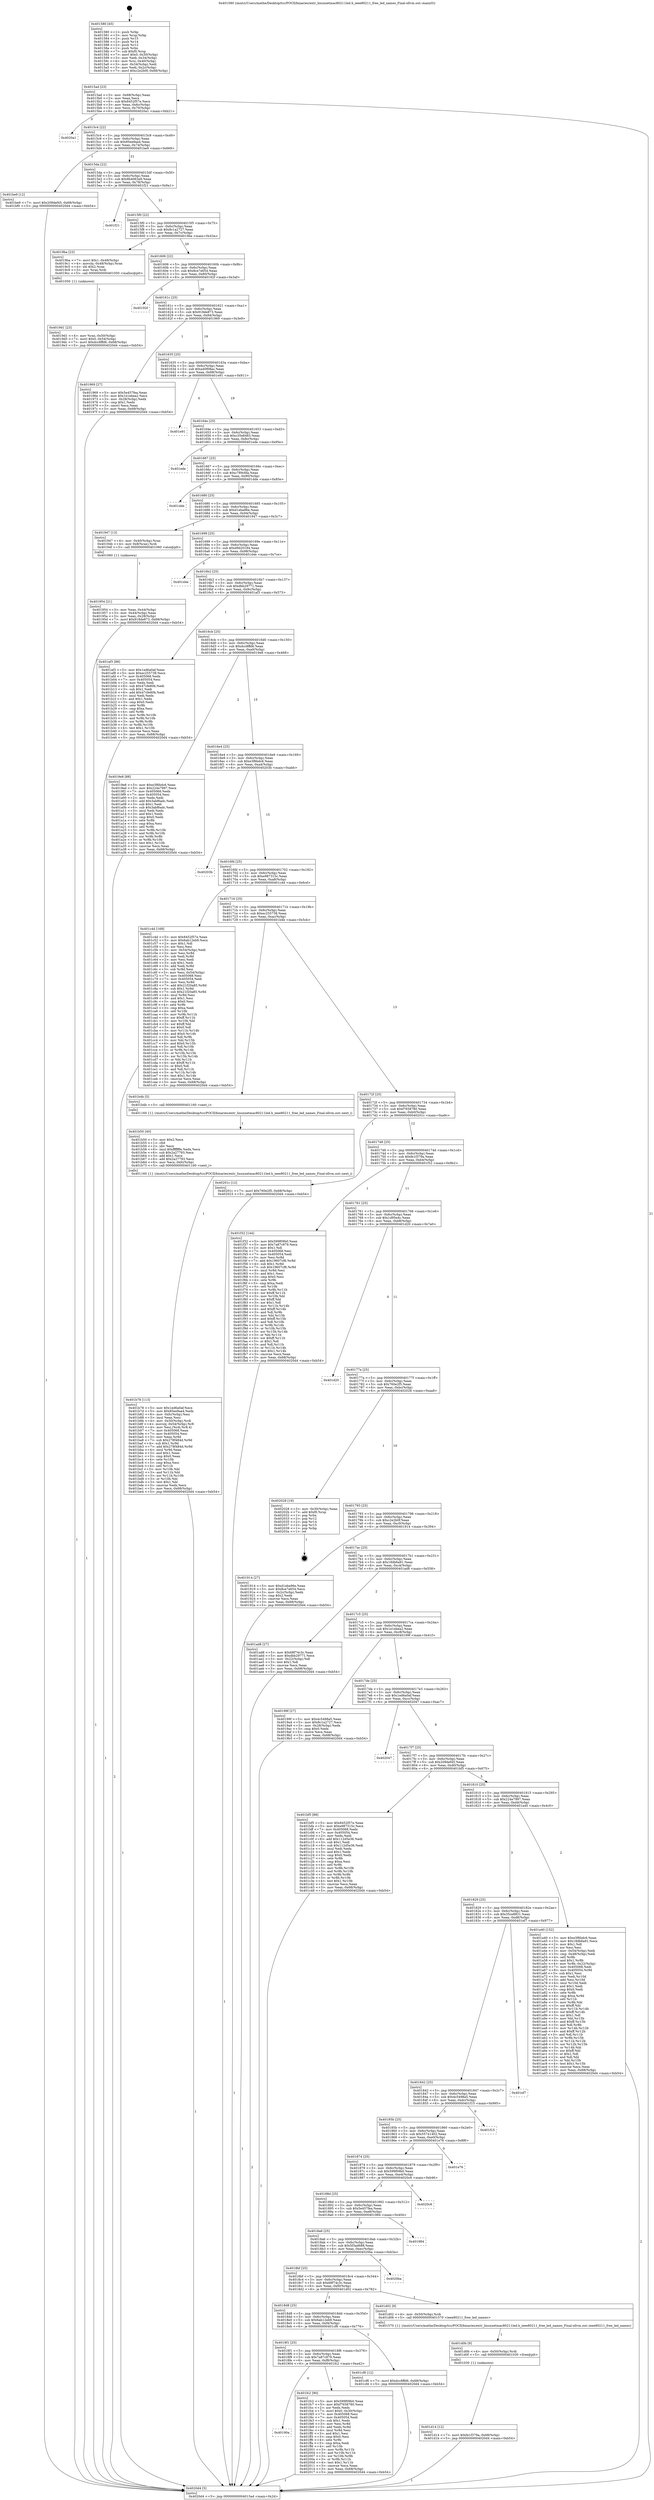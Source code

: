 digraph "0x401580" {
  label = "0x401580 (/mnt/c/Users/mathe/Desktop/tcc/POCII/binaries/extr_linuxnetmac80211led.h_ieee80211_free_led_names_Final-ollvm.out::main(0))"
  labelloc = "t"
  node[shape=record]

  Entry [label="",width=0.3,height=0.3,shape=circle,fillcolor=black,style=filled]
  "0x4015ad" [label="{
     0x4015ad [23]\l
     | [instrs]\l
     &nbsp;&nbsp;0x4015ad \<+3\>: mov -0x68(%rbp),%eax\l
     &nbsp;&nbsp;0x4015b0 \<+2\>: mov %eax,%ecx\l
     &nbsp;&nbsp;0x4015b2 \<+6\>: sub $0x8452f57e,%ecx\l
     &nbsp;&nbsp;0x4015b8 \<+3\>: mov %eax,-0x6c(%rbp)\l
     &nbsp;&nbsp;0x4015bb \<+3\>: mov %ecx,-0x70(%rbp)\l
     &nbsp;&nbsp;0x4015be \<+6\>: je 00000000004020a1 \<main+0xb21\>\l
  }"]
  "0x4020a1" [label="{
     0x4020a1\l
  }", style=dashed]
  "0x4015c4" [label="{
     0x4015c4 [22]\l
     | [instrs]\l
     &nbsp;&nbsp;0x4015c4 \<+5\>: jmp 00000000004015c9 \<main+0x49\>\l
     &nbsp;&nbsp;0x4015c9 \<+3\>: mov -0x6c(%rbp),%eax\l
     &nbsp;&nbsp;0x4015cc \<+5\>: sub $0x85ee9aa4,%eax\l
     &nbsp;&nbsp;0x4015d1 \<+3\>: mov %eax,-0x74(%rbp)\l
     &nbsp;&nbsp;0x4015d4 \<+6\>: je 0000000000401be9 \<main+0x669\>\l
  }"]
  Exit [label="",width=0.3,height=0.3,shape=circle,fillcolor=black,style=filled,peripheries=2]
  "0x401be9" [label="{
     0x401be9 [12]\l
     | [instrs]\l
     &nbsp;&nbsp;0x401be9 \<+7\>: movl $0x209def45,-0x68(%rbp)\l
     &nbsp;&nbsp;0x401bf0 \<+5\>: jmp 00000000004020d4 \<main+0xb54\>\l
  }"]
  "0x4015da" [label="{
     0x4015da [22]\l
     | [instrs]\l
     &nbsp;&nbsp;0x4015da \<+5\>: jmp 00000000004015df \<main+0x5f\>\l
     &nbsp;&nbsp;0x4015df \<+3\>: mov -0x6c(%rbp),%eax\l
     &nbsp;&nbsp;0x4015e2 \<+5\>: sub $0x8b4063a9,%eax\l
     &nbsp;&nbsp;0x4015e7 \<+3\>: mov %eax,-0x78(%rbp)\l
     &nbsp;&nbsp;0x4015ea \<+6\>: je 0000000000401f21 \<main+0x9a1\>\l
  }"]
  "0x40190a" [label="{
     0x40190a\l
  }", style=dashed]
  "0x401f21" [label="{
     0x401f21\l
  }", style=dashed]
  "0x4015f0" [label="{
     0x4015f0 [22]\l
     | [instrs]\l
     &nbsp;&nbsp;0x4015f0 \<+5\>: jmp 00000000004015f5 \<main+0x75\>\l
     &nbsp;&nbsp;0x4015f5 \<+3\>: mov -0x6c(%rbp),%eax\l
     &nbsp;&nbsp;0x4015f8 \<+5\>: sub $0x8c1a2727,%eax\l
     &nbsp;&nbsp;0x4015fd \<+3\>: mov %eax,-0x7c(%rbp)\l
     &nbsp;&nbsp;0x401600 \<+6\>: je 00000000004019ba \<main+0x43a\>\l
  }"]
  "0x401fc2" [label="{
     0x401fc2 [90]\l
     | [instrs]\l
     &nbsp;&nbsp;0x401fc2 \<+5\>: mov $0x599f09b0,%eax\l
     &nbsp;&nbsp;0x401fc7 \<+5\>: mov $0xf7658780,%ecx\l
     &nbsp;&nbsp;0x401fcc \<+2\>: xor %edx,%edx\l
     &nbsp;&nbsp;0x401fce \<+7\>: movl $0x0,-0x30(%rbp)\l
     &nbsp;&nbsp;0x401fd5 \<+7\>: mov 0x405068,%esi\l
     &nbsp;&nbsp;0x401fdc \<+7\>: mov 0x405054,%edi\l
     &nbsp;&nbsp;0x401fe3 \<+3\>: sub $0x1,%edx\l
     &nbsp;&nbsp;0x401fe6 \<+3\>: mov %esi,%r8d\l
     &nbsp;&nbsp;0x401fe9 \<+3\>: add %edx,%r8d\l
     &nbsp;&nbsp;0x401fec \<+4\>: imul %r8d,%esi\l
     &nbsp;&nbsp;0x401ff0 \<+3\>: and $0x1,%esi\l
     &nbsp;&nbsp;0x401ff3 \<+3\>: cmp $0x0,%esi\l
     &nbsp;&nbsp;0x401ff6 \<+4\>: sete %r9b\l
     &nbsp;&nbsp;0x401ffa \<+3\>: cmp $0xa,%edi\l
     &nbsp;&nbsp;0x401ffd \<+4\>: setl %r10b\l
     &nbsp;&nbsp;0x402001 \<+3\>: mov %r9b,%r11b\l
     &nbsp;&nbsp;0x402004 \<+3\>: and %r10b,%r11b\l
     &nbsp;&nbsp;0x402007 \<+3\>: xor %r10b,%r9b\l
     &nbsp;&nbsp;0x40200a \<+3\>: or %r9b,%r11b\l
     &nbsp;&nbsp;0x40200d \<+4\>: test $0x1,%r11b\l
     &nbsp;&nbsp;0x402011 \<+3\>: cmovne %ecx,%eax\l
     &nbsp;&nbsp;0x402014 \<+3\>: mov %eax,-0x68(%rbp)\l
     &nbsp;&nbsp;0x402017 \<+5\>: jmp 00000000004020d4 \<main+0xb54\>\l
  }"]
  "0x4019ba" [label="{
     0x4019ba [23]\l
     | [instrs]\l
     &nbsp;&nbsp;0x4019ba \<+7\>: movl $0x1,-0x48(%rbp)\l
     &nbsp;&nbsp;0x4019c1 \<+4\>: movslq -0x48(%rbp),%rax\l
     &nbsp;&nbsp;0x4019c5 \<+4\>: shl $0x2,%rax\l
     &nbsp;&nbsp;0x4019c9 \<+3\>: mov %rax,%rdi\l
     &nbsp;&nbsp;0x4019cc \<+5\>: call 0000000000401050 \<malloc@plt\>\l
     | [calls]\l
     &nbsp;&nbsp;0x401050 \{1\} (unknown)\l
  }"]
  "0x401606" [label="{
     0x401606 [22]\l
     | [instrs]\l
     &nbsp;&nbsp;0x401606 \<+5\>: jmp 000000000040160b \<main+0x8b\>\l
     &nbsp;&nbsp;0x40160b \<+3\>: mov -0x6c(%rbp),%eax\l
     &nbsp;&nbsp;0x40160e \<+5\>: sub $0x8ce7e654,%eax\l
     &nbsp;&nbsp;0x401613 \<+3\>: mov %eax,-0x80(%rbp)\l
     &nbsp;&nbsp;0x401616 \<+6\>: je 000000000040192f \<main+0x3af\>\l
  }"]
  "0x401d14" [label="{
     0x401d14 [12]\l
     | [instrs]\l
     &nbsp;&nbsp;0x401d14 \<+7\>: movl $0xfe1f379a,-0x68(%rbp)\l
     &nbsp;&nbsp;0x401d1b \<+5\>: jmp 00000000004020d4 \<main+0xb54\>\l
  }"]
  "0x40192f" [label="{
     0x40192f\l
  }", style=dashed]
  "0x40161c" [label="{
     0x40161c [25]\l
     | [instrs]\l
     &nbsp;&nbsp;0x40161c \<+5\>: jmp 0000000000401621 \<main+0xa1\>\l
     &nbsp;&nbsp;0x401621 \<+3\>: mov -0x6c(%rbp),%eax\l
     &nbsp;&nbsp;0x401624 \<+5\>: sub $0x918de873,%eax\l
     &nbsp;&nbsp;0x401629 \<+6\>: mov %eax,-0x84(%rbp)\l
     &nbsp;&nbsp;0x40162f \<+6\>: je 0000000000401969 \<main+0x3e9\>\l
  }"]
  "0x401d0b" [label="{
     0x401d0b [9]\l
     | [instrs]\l
     &nbsp;&nbsp;0x401d0b \<+4\>: mov -0x50(%rbp),%rdi\l
     &nbsp;&nbsp;0x401d0f \<+5\>: call 0000000000401030 \<free@plt\>\l
     | [calls]\l
     &nbsp;&nbsp;0x401030 \{1\} (unknown)\l
  }"]
  "0x401969" [label="{
     0x401969 [27]\l
     | [instrs]\l
     &nbsp;&nbsp;0x401969 \<+5\>: mov $0x5e457fea,%eax\l
     &nbsp;&nbsp;0x40196e \<+5\>: mov $0x1e1ebea2,%ecx\l
     &nbsp;&nbsp;0x401973 \<+3\>: mov -0x28(%rbp),%edx\l
     &nbsp;&nbsp;0x401976 \<+3\>: cmp $0x1,%edx\l
     &nbsp;&nbsp;0x401979 \<+3\>: cmovl %ecx,%eax\l
     &nbsp;&nbsp;0x40197c \<+3\>: mov %eax,-0x68(%rbp)\l
     &nbsp;&nbsp;0x40197f \<+5\>: jmp 00000000004020d4 \<main+0xb54\>\l
  }"]
  "0x401635" [label="{
     0x401635 [25]\l
     | [instrs]\l
     &nbsp;&nbsp;0x401635 \<+5\>: jmp 000000000040163a \<main+0xba\>\l
     &nbsp;&nbsp;0x40163a \<+3\>: mov -0x6c(%rbp),%eax\l
     &nbsp;&nbsp;0x40163d \<+5\>: sub $0xa40f08ac,%eax\l
     &nbsp;&nbsp;0x401642 \<+6\>: mov %eax,-0x88(%rbp)\l
     &nbsp;&nbsp;0x401648 \<+6\>: je 0000000000401e91 \<main+0x911\>\l
  }"]
  "0x4018f1" [label="{
     0x4018f1 [25]\l
     | [instrs]\l
     &nbsp;&nbsp;0x4018f1 \<+5\>: jmp 00000000004018f6 \<main+0x376\>\l
     &nbsp;&nbsp;0x4018f6 \<+3\>: mov -0x6c(%rbp),%eax\l
     &nbsp;&nbsp;0x4018f9 \<+5\>: sub $0x7a87c979,%eax\l
     &nbsp;&nbsp;0x4018fe \<+6\>: mov %eax,-0xf8(%rbp)\l
     &nbsp;&nbsp;0x401904 \<+6\>: je 0000000000401fc2 \<main+0xa42\>\l
  }"]
  "0x401e91" [label="{
     0x401e91\l
  }", style=dashed]
  "0x40164e" [label="{
     0x40164e [25]\l
     | [instrs]\l
     &nbsp;&nbsp;0x40164e \<+5\>: jmp 0000000000401653 \<main+0xd3\>\l
     &nbsp;&nbsp;0x401653 \<+3\>: mov -0x6c(%rbp),%eax\l
     &nbsp;&nbsp;0x401656 \<+5\>: sub $0xc35e8483,%eax\l
     &nbsp;&nbsp;0x40165b \<+6\>: mov %eax,-0x8c(%rbp)\l
     &nbsp;&nbsp;0x401661 \<+6\>: je 0000000000401ede \<main+0x95e\>\l
  }"]
  "0x401cf6" [label="{
     0x401cf6 [12]\l
     | [instrs]\l
     &nbsp;&nbsp;0x401cf6 \<+7\>: movl $0xdcc8ffd6,-0x68(%rbp)\l
     &nbsp;&nbsp;0x401cfd \<+5\>: jmp 00000000004020d4 \<main+0xb54\>\l
  }"]
  "0x401ede" [label="{
     0x401ede\l
  }", style=dashed]
  "0x401667" [label="{
     0x401667 [25]\l
     | [instrs]\l
     &nbsp;&nbsp;0x401667 \<+5\>: jmp 000000000040166c \<main+0xec\>\l
     &nbsp;&nbsp;0x40166c \<+3\>: mov -0x6c(%rbp),%eax\l
     &nbsp;&nbsp;0x40166f \<+5\>: sub $0xc789cfda,%eax\l
     &nbsp;&nbsp;0x401674 \<+6\>: mov %eax,-0x90(%rbp)\l
     &nbsp;&nbsp;0x40167a \<+6\>: je 0000000000401dde \<main+0x85e\>\l
  }"]
  "0x4018d8" [label="{
     0x4018d8 [25]\l
     | [instrs]\l
     &nbsp;&nbsp;0x4018d8 \<+5\>: jmp 00000000004018dd \<main+0x35d\>\l
     &nbsp;&nbsp;0x4018dd \<+3\>: mov -0x6c(%rbp),%eax\l
     &nbsp;&nbsp;0x4018e0 \<+5\>: sub $0x6ab12eb9,%eax\l
     &nbsp;&nbsp;0x4018e5 \<+6\>: mov %eax,-0xf4(%rbp)\l
     &nbsp;&nbsp;0x4018eb \<+6\>: je 0000000000401cf6 \<main+0x776\>\l
  }"]
  "0x401dde" [label="{
     0x401dde\l
  }", style=dashed]
  "0x401680" [label="{
     0x401680 [25]\l
     | [instrs]\l
     &nbsp;&nbsp;0x401680 \<+5\>: jmp 0000000000401685 \<main+0x105\>\l
     &nbsp;&nbsp;0x401685 \<+3\>: mov -0x6c(%rbp),%eax\l
     &nbsp;&nbsp;0x401688 \<+5\>: sub $0xd1eba96e,%eax\l
     &nbsp;&nbsp;0x40168d \<+6\>: mov %eax,-0x94(%rbp)\l
     &nbsp;&nbsp;0x401693 \<+6\>: je 0000000000401947 \<main+0x3c7\>\l
  }"]
  "0x401d02" [label="{
     0x401d02 [9]\l
     | [instrs]\l
     &nbsp;&nbsp;0x401d02 \<+4\>: mov -0x50(%rbp),%rdi\l
     &nbsp;&nbsp;0x401d06 \<+5\>: call 0000000000401570 \<ieee80211_free_led_names\>\l
     | [calls]\l
     &nbsp;&nbsp;0x401570 \{1\} (/mnt/c/Users/mathe/Desktop/tcc/POCII/binaries/extr_linuxnetmac80211led.h_ieee80211_free_led_names_Final-ollvm.out::ieee80211_free_led_names)\l
  }"]
  "0x401947" [label="{
     0x401947 [13]\l
     | [instrs]\l
     &nbsp;&nbsp;0x401947 \<+4\>: mov -0x40(%rbp),%rax\l
     &nbsp;&nbsp;0x40194b \<+4\>: mov 0x8(%rax),%rdi\l
     &nbsp;&nbsp;0x40194f \<+5\>: call 0000000000401060 \<atoi@plt\>\l
     | [calls]\l
     &nbsp;&nbsp;0x401060 \{1\} (unknown)\l
  }"]
  "0x401699" [label="{
     0x401699 [25]\l
     | [instrs]\l
     &nbsp;&nbsp;0x401699 \<+5\>: jmp 000000000040169e \<main+0x11e\>\l
     &nbsp;&nbsp;0x40169e \<+3\>: mov -0x6c(%rbp),%eax\l
     &nbsp;&nbsp;0x4016a1 \<+5\>: sub $0xd9d20184,%eax\l
     &nbsp;&nbsp;0x4016a6 \<+6\>: mov %eax,-0x98(%rbp)\l
     &nbsp;&nbsp;0x4016ac \<+6\>: je 0000000000401d4e \<main+0x7ce\>\l
  }"]
  "0x4018bf" [label="{
     0x4018bf [25]\l
     | [instrs]\l
     &nbsp;&nbsp;0x4018bf \<+5\>: jmp 00000000004018c4 \<main+0x344\>\l
     &nbsp;&nbsp;0x4018c4 \<+3\>: mov -0x6c(%rbp),%eax\l
     &nbsp;&nbsp;0x4018c7 \<+5\>: sub $0x68f74c3c,%eax\l
     &nbsp;&nbsp;0x4018cc \<+6\>: mov %eax,-0xf0(%rbp)\l
     &nbsp;&nbsp;0x4018d2 \<+6\>: je 0000000000401d02 \<main+0x782\>\l
  }"]
  "0x401d4e" [label="{
     0x401d4e\l
  }", style=dashed]
  "0x4016b2" [label="{
     0x4016b2 [25]\l
     | [instrs]\l
     &nbsp;&nbsp;0x4016b2 \<+5\>: jmp 00000000004016b7 \<main+0x137\>\l
     &nbsp;&nbsp;0x4016b7 \<+3\>: mov -0x6c(%rbp),%eax\l
     &nbsp;&nbsp;0x4016ba \<+5\>: sub $0xdbb29771,%eax\l
     &nbsp;&nbsp;0x4016bf \<+6\>: mov %eax,-0x9c(%rbp)\l
     &nbsp;&nbsp;0x4016c5 \<+6\>: je 0000000000401af3 \<main+0x573\>\l
  }"]
  "0x4020ba" [label="{
     0x4020ba\l
  }", style=dashed]
  "0x401af3" [label="{
     0x401af3 [88]\l
     | [instrs]\l
     &nbsp;&nbsp;0x401af3 \<+5\>: mov $0x1ed6a0af,%eax\l
     &nbsp;&nbsp;0x401af8 \<+5\>: mov $0xec255738,%ecx\l
     &nbsp;&nbsp;0x401afd \<+7\>: mov 0x405068,%edx\l
     &nbsp;&nbsp;0x401b04 \<+7\>: mov 0x405054,%esi\l
     &nbsp;&nbsp;0x401b0b \<+2\>: mov %edx,%edi\l
     &nbsp;&nbsp;0x401b0d \<+6\>: sub $0x47cfe80b,%edi\l
     &nbsp;&nbsp;0x401b13 \<+3\>: sub $0x1,%edi\l
     &nbsp;&nbsp;0x401b16 \<+6\>: add $0x47cfe80b,%edi\l
     &nbsp;&nbsp;0x401b1c \<+3\>: imul %edi,%edx\l
     &nbsp;&nbsp;0x401b1f \<+3\>: and $0x1,%edx\l
     &nbsp;&nbsp;0x401b22 \<+3\>: cmp $0x0,%edx\l
     &nbsp;&nbsp;0x401b25 \<+4\>: sete %r8b\l
     &nbsp;&nbsp;0x401b29 \<+3\>: cmp $0xa,%esi\l
     &nbsp;&nbsp;0x401b2c \<+4\>: setl %r9b\l
     &nbsp;&nbsp;0x401b30 \<+3\>: mov %r8b,%r10b\l
     &nbsp;&nbsp;0x401b33 \<+3\>: and %r9b,%r10b\l
     &nbsp;&nbsp;0x401b36 \<+3\>: xor %r9b,%r8b\l
     &nbsp;&nbsp;0x401b39 \<+3\>: or %r8b,%r10b\l
     &nbsp;&nbsp;0x401b3c \<+4\>: test $0x1,%r10b\l
     &nbsp;&nbsp;0x401b40 \<+3\>: cmovne %ecx,%eax\l
     &nbsp;&nbsp;0x401b43 \<+3\>: mov %eax,-0x68(%rbp)\l
     &nbsp;&nbsp;0x401b46 \<+5\>: jmp 00000000004020d4 \<main+0xb54\>\l
  }"]
  "0x4016cb" [label="{
     0x4016cb [25]\l
     | [instrs]\l
     &nbsp;&nbsp;0x4016cb \<+5\>: jmp 00000000004016d0 \<main+0x150\>\l
     &nbsp;&nbsp;0x4016d0 \<+3\>: mov -0x6c(%rbp),%eax\l
     &nbsp;&nbsp;0x4016d3 \<+5\>: sub $0xdcc8ffd6,%eax\l
     &nbsp;&nbsp;0x4016d8 \<+6\>: mov %eax,-0xa0(%rbp)\l
     &nbsp;&nbsp;0x4016de \<+6\>: je 00000000004019e8 \<main+0x468\>\l
  }"]
  "0x4018a6" [label="{
     0x4018a6 [25]\l
     | [instrs]\l
     &nbsp;&nbsp;0x4018a6 \<+5\>: jmp 00000000004018ab \<main+0x32b\>\l
     &nbsp;&nbsp;0x4018ab \<+3\>: mov -0x6c(%rbp),%eax\l
     &nbsp;&nbsp;0x4018ae \<+5\>: sub $0x5f3ad688,%eax\l
     &nbsp;&nbsp;0x4018b3 \<+6\>: mov %eax,-0xec(%rbp)\l
     &nbsp;&nbsp;0x4018b9 \<+6\>: je 00000000004020ba \<main+0xb3a\>\l
  }"]
  "0x4019e8" [label="{
     0x4019e8 [88]\l
     | [instrs]\l
     &nbsp;&nbsp;0x4019e8 \<+5\>: mov $0xe3f6bdc6,%eax\l
     &nbsp;&nbsp;0x4019ed \<+5\>: mov $0x224e7997,%ecx\l
     &nbsp;&nbsp;0x4019f2 \<+7\>: mov 0x405068,%edx\l
     &nbsp;&nbsp;0x4019f9 \<+7\>: mov 0x405054,%esi\l
     &nbsp;&nbsp;0x401a00 \<+2\>: mov %edx,%edi\l
     &nbsp;&nbsp;0x401a02 \<+6\>: add $0x3abf6adc,%edi\l
     &nbsp;&nbsp;0x401a08 \<+3\>: sub $0x1,%edi\l
     &nbsp;&nbsp;0x401a0b \<+6\>: sub $0x3abf6adc,%edi\l
     &nbsp;&nbsp;0x401a11 \<+3\>: imul %edi,%edx\l
     &nbsp;&nbsp;0x401a14 \<+3\>: and $0x1,%edx\l
     &nbsp;&nbsp;0x401a17 \<+3\>: cmp $0x0,%edx\l
     &nbsp;&nbsp;0x401a1a \<+4\>: sete %r8b\l
     &nbsp;&nbsp;0x401a1e \<+3\>: cmp $0xa,%esi\l
     &nbsp;&nbsp;0x401a21 \<+4\>: setl %r9b\l
     &nbsp;&nbsp;0x401a25 \<+3\>: mov %r8b,%r10b\l
     &nbsp;&nbsp;0x401a28 \<+3\>: and %r9b,%r10b\l
     &nbsp;&nbsp;0x401a2b \<+3\>: xor %r9b,%r8b\l
     &nbsp;&nbsp;0x401a2e \<+3\>: or %r8b,%r10b\l
     &nbsp;&nbsp;0x401a31 \<+4\>: test $0x1,%r10b\l
     &nbsp;&nbsp;0x401a35 \<+3\>: cmovne %ecx,%eax\l
     &nbsp;&nbsp;0x401a38 \<+3\>: mov %eax,-0x68(%rbp)\l
     &nbsp;&nbsp;0x401a3b \<+5\>: jmp 00000000004020d4 \<main+0xb54\>\l
  }"]
  "0x4016e4" [label="{
     0x4016e4 [25]\l
     | [instrs]\l
     &nbsp;&nbsp;0x4016e4 \<+5\>: jmp 00000000004016e9 \<main+0x169\>\l
     &nbsp;&nbsp;0x4016e9 \<+3\>: mov -0x6c(%rbp),%eax\l
     &nbsp;&nbsp;0x4016ec \<+5\>: sub $0xe3f6bdc6,%eax\l
     &nbsp;&nbsp;0x4016f1 \<+6\>: mov %eax,-0xa4(%rbp)\l
     &nbsp;&nbsp;0x4016f7 \<+6\>: je 000000000040203b \<main+0xabb\>\l
  }"]
  "0x401984" [label="{
     0x401984\l
  }", style=dashed]
  "0x40203b" [label="{
     0x40203b\l
  }", style=dashed]
  "0x4016fd" [label="{
     0x4016fd [25]\l
     | [instrs]\l
     &nbsp;&nbsp;0x4016fd \<+5\>: jmp 0000000000401702 \<main+0x182\>\l
     &nbsp;&nbsp;0x401702 \<+3\>: mov -0x6c(%rbp),%eax\l
     &nbsp;&nbsp;0x401705 \<+5\>: sub $0xe987315c,%eax\l
     &nbsp;&nbsp;0x40170a \<+6\>: mov %eax,-0xa8(%rbp)\l
     &nbsp;&nbsp;0x401710 \<+6\>: je 0000000000401c4d \<main+0x6cd\>\l
  }"]
  "0x40188d" [label="{
     0x40188d [25]\l
     | [instrs]\l
     &nbsp;&nbsp;0x40188d \<+5\>: jmp 0000000000401892 \<main+0x312\>\l
     &nbsp;&nbsp;0x401892 \<+3\>: mov -0x6c(%rbp),%eax\l
     &nbsp;&nbsp;0x401895 \<+5\>: sub $0x5e457fea,%eax\l
     &nbsp;&nbsp;0x40189a \<+6\>: mov %eax,-0xe8(%rbp)\l
     &nbsp;&nbsp;0x4018a0 \<+6\>: je 0000000000401984 \<main+0x404\>\l
  }"]
  "0x401c4d" [label="{
     0x401c4d [169]\l
     | [instrs]\l
     &nbsp;&nbsp;0x401c4d \<+5\>: mov $0x8452f57e,%eax\l
     &nbsp;&nbsp;0x401c52 \<+5\>: mov $0x6ab12eb9,%ecx\l
     &nbsp;&nbsp;0x401c57 \<+2\>: mov $0x1,%dl\l
     &nbsp;&nbsp;0x401c59 \<+2\>: xor %esi,%esi\l
     &nbsp;&nbsp;0x401c5b \<+3\>: mov -0x54(%rbp),%edi\l
     &nbsp;&nbsp;0x401c5e \<+3\>: mov %esi,%r8d\l
     &nbsp;&nbsp;0x401c61 \<+3\>: sub %edi,%r8d\l
     &nbsp;&nbsp;0x401c64 \<+2\>: mov %esi,%edi\l
     &nbsp;&nbsp;0x401c66 \<+3\>: sub $0x1,%edi\l
     &nbsp;&nbsp;0x401c69 \<+3\>: add %edi,%r8d\l
     &nbsp;&nbsp;0x401c6c \<+3\>: sub %r8d,%esi\l
     &nbsp;&nbsp;0x401c6f \<+3\>: mov %esi,-0x54(%rbp)\l
     &nbsp;&nbsp;0x401c72 \<+7\>: mov 0x405068,%esi\l
     &nbsp;&nbsp;0x401c79 \<+7\>: mov 0x405054,%edi\l
     &nbsp;&nbsp;0x401c80 \<+3\>: mov %esi,%r8d\l
     &nbsp;&nbsp;0x401c83 \<+7\>: add $0x21f20a85,%r8d\l
     &nbsp;&nbsp;0x401c8a \<+4\>: sub $0x1,%r8d\l
     &nbsp;&nbsp;0x401c8e \<+7\>: sub $0x21f20a85,%r8d\l
     &nbsp;&nbsp;0x401c95 \<+4\>: imul %r8d,%esi\l
     &nbsp;&nbsp;0x401c99 \<+3\>: and $0x1,%esi\l
     &nbsp;&nbsp;0x401c9c \<+3\>: cmp $0x0,%esi\l
     &nbsp;&nbsp;0x401c9f \<+4\>: sete %r9b\l
     &nbsp;&nbsp;0x401ca3 \<+3\>: cmp $0xa,%edi\l
     &nbsp;&nbsp;0x401ca6 \<+4\>: setl %r10b\l
     &nbsp;&nbsp;0x401caa \<+3\>: mov %r9b,%r11b\l
     &nbsp;&nbsp;0x401cad \<+4\>: xor $0xff,%r11b\l
     &nbsp;&nbsp;0x401cb1 \<+3\>: mov %r10b,%bl\l
     &nbsp;&nbsp;0x401cb4 \<+3\>: xor $0xff,%bl\l
     &nbsp;&nbsp;0x401cb7 \<+3\>: xor $0x0,%dl\l
     &nbsp;&nbsp;0x401cba \<+3\>: mov %r11b,%r14b\l
     &nbsp;&nbsp;0x401cbd \<+4\>: and $0x0,%r14b\l
     &nbsp;&nbsp;0x401cc1 \<+3\>: and %dl,%r9b\l
     &nbsp;&nbsp;0x401cc4 \<+3\>: mov %bl,%r15b\l
     &nbsp;&nbsp;0x401cc7 \<+4\>: and $0x0,%r15b\l
     &nbsp;&nbsp;0x401ccb \<+3\>: and %dl,%r10b\l
     &nbsp;&nbsp;0x401cce \<+3\>: or %r9b,%r14b\l
     &nbsp;&nbsp;0x401cd1 \<+3\>: or %r10b,%r15b\l
     &nbsp;&nbsp;0x401cd4 \<+3\>: xor %r15b,%r14b\l
     &nbsp;&nbsp;0x401cd7 \<+3\>: or %bl,%r11b\l
     &nbsp;&nbsp;0x401cda \<+4\>: xor $0xff,%r11b\l
     &nbsp;&nbsp;0x401cde \<+3\>: or $0x0,%dl\l
     &nbsp;&nbsp;0x401ce1 \<+3\>: and %dl,%r11b\l
     &nbsp;&nbsp;0x401ce4 \<+3\>: or %r11b,%r14b\l
     &nbsp;&nbsp;0x401ce7 \<+4\>: test $0x1,%r14b\l
     &nbsp;&nbsp;0x401ceb \<+3\>: cmovne %ecx,%eax\l
     &nbsp;&nbsp;0x401cee \<+3\>: mov %eax,-0x68(%rbp)\l
     &nbsp;&nbsp;0x401cf1 \<+5\>: jmp 00000000004020d4 \<main+0xb54\>\l
  }"]
  "0x401716" [label="{
     0x401716 [25]\l
     | [instrs]\l
     &nbsp;&nbsp;0x401716 \<+5\>: jmp 000000000040171b \<main+0x19b\>\l
     &nbsp;&nbsp;0x40171b \<+3\>: mov -0x6c(%rbp),%eax\l
     &nbsp;&nbsp;0x40171e \<+5\>: sub $0xec255738,%eax\l
     &nbsp;&nbsp;0x401723 \<+6\>: mov %eax,-0xac(%rbp)\l
     &nbsp;&nbsp;0x401729 \<+6\>: je 0000000000401b4b \<main+0x5cb\>\l
  }"]
  "0x4020c6" [label="{
     0x4020c6\l
  }", style=dashed]
  "0x401b4b" [label="{
     0x401b4b [5]\l
     | [instrs]\l
     &nbsp;&nbsp;0x401b4b \<+5\>: call 0000000000401160 \<next_i\>\l
     | [calls]\l
     &nbsp;&nbsp;0x401160 \{1\} (/mnt/c/Users/mathe/Desktop/tcc/POCII/binaries/extr_linuxnetmac80211led.h_ieee80211_free_led_names_Final-ollvm.out::next_i)\l
  }"]
  "0x40172f" [label="{
     0x40172f [25]\l
     | [instrs]\l
     &nbsp;&nbsp;0x40172f \<+5\>: jmp 0000000000401734 \<main+0x1b4\>\l
     &nbsp;&nbsp;0x401734 \<+3\>: mov -0x6c(%rbp),%eax\l
     &nbsp;&nbsp;0x401737 \<+5\>: sub $0xf7658780,%eax\l
     &nbsp;&nbsp;0x40173c \<+6\>: mov %eax,-0xb0(%rbp)\l
     &nbsp;&nbsp;0x401742 \<+6\>: je 000000000040201c \<main+0xa9c\>\l
  }"]
  "0x401874" [label="{
     0x401874 [25]\l
     | [instrs]\l
     &nbsp;&nbsp;0x401874 \<+5\>: jmp 0000000000401879 \<main+0x2f9\>\l
     &nbsp;&nbsp;0x401879 \<+3\>: mov -0x6c(%rbp),%eax\l
     &nbsp;&nbsp;0x40187c \<+5\>: sub $0x599f09b0,%eax\l
     &nbsp;&nbsp;0x401881 \<+6\>: mov %eax,-0xe4(%rbp)\l
     &nbsp;&nbsp;0x401887 \<+6\>: je 00000000004020c6 \<main+0xb46\>\l
  }"]
  "0x40201c" [label="{
     0x40201c [12]\l
     | [instrs]\l
     &nbsp;&nbsp;0x40201c \<+7\>: movl $0x760e2f5,-0x68(%rbp)\l
     &nbsp;&nbsp;0x402023 \<+5\>: jmp 00000000004020d4 \<main+0xb54\>\l
  }"]
  "0x401748" [label="{
     0x401748 [25]\l
     | [instrs]\l
     &nbsp;&nbsp;0x401748 \<+5\>: jmp 000000000040174d \<main+0x1cd\>\l
     &nbsp;&nbsp;0x40174d \<+3\>: mov -0x6c(%rbp),%eax\l
     &nbsp;&nbsp;0x401750 \<+5\>: sub $0xfe1f379a,%eax\l
     &nbsp;&nbsp;0x401755 \<+6\>: mov %eax,-0xb4(%rbp)\l
     &nbsp;&nbsp;0x40175b \<+6\>: je 0000000000401f32 \<main+0x9b2\>\l
  }"]
  "0x401e76" [label="{
     0x401e76\l
  }", style=dashed]
  "0x401f32" [label="{
     0x401f32 [144]\l
     | [instrs]\l
     &nbsp;&nbsp;0x401f32 \<+5\>: mov $0x599f09b0,%eax\l
     &nbsp;&nbsp;0x401f37 \<+5\>: mov $0x7a87c979,%ecx\l
     &nbsp;&nbsp;0x401f3c \<+2\>: mov $0x1,%dl\l
     &nbsp;&nbsp;0x401f3e \<+7\>: mov 0x405068,%esi\l
     &nbsp;&nbsp;0x401f45 \<+7\>: mov 0x405054,%edi\l
     &nbsp;&nbsp;0x401f4c \<+3\>: mov %esi,%r8d\l
     &nbsp;&nbsp;0x401f4f \<+7\>: add $0x19607cf6,%r8d\l
     &nbsp;&nbsp;0x401f56 \<+4\>: sub $0x1,%r8d\l
     &nbsp;&nbsp;0x401f5a \<+7\>: sub $0x19607cf6,%r8d\l
     &nbsp;&nbsp;0x401f61 \<+4\>: imul %r8d,%esi\l
     &nbsp;&nbsp;0x401f65 \<+3\>: and $0x1,%esi\l
     &nbsp;&nbsp;0x401f68 \<+3\>: cmp $0x0,%esi\l
     &nbsp;&nbsp;0x401f6b \<+4\>: sete %r9b\l
     &nbsp;&nbsp;0x401f6f \<+3\>: cmp $0xa,%edi\l
     &nbsp;&nbsp;0x401f72 \<+4\>: setl %r10b\l
     &nbsp;&nbsp;0x401f76 \<+3\>: mov %r9b,%r11b\l
     &nbsp;&nbsp;0x401f79 \<+4\>: xor $0xff,%r11b\l
     &nbsp;&nbsp;0x401f7d \<+3\>: mov %r10b,%bl\l
     &nbsp;&nbsp;0x401f80 \<+3\>: xor $0xff,%bl\l
     &nbsp;&nbsp;0x401f83 \<+3\>: xor $0x1,%dl\l
     &nbsp;&nbsp;0x401f86 \<+3\>: mov %r11b,%r14b\l
     &nbsp;&nbsp;0x401f89 \<+4\>: and $0xff,%r14b\l
     &nbsp;&nbsp;0x401f8d \<+3\>: and %dl,%r9b\l
     &nbsp;&nbsp;0x401f90 \<+3\>: mov %bl,%r15b\l
     &nbsp;&nbsp;0x401f93 \<+4\>: and $0xff,%r15b\l
     &nbsp;&nbsp;0x401f97 \<+3\>: and %dl,%r10b\l
     &nbsp;&nbsp;0x401f9a \<+3\>: or %r9b,%r14b\l
     &nbsp;&nbsp;0x401f9d \<+3\>: or %r10b,%r15b\l
     &nbsp;&nbsp;0x401fa0 \<+3\>: xor %r15b,%r14b\l
     &nbsp;&nbsp;0x401fa3 \<+3\>: or %bl,%r11b\l
     &nbsp;&nbsp;0x401fa6 \<+4\>: xor $0xff,%r11b\l
     &nbsp;&nbsp;0x401faa \<+3\>: or $0x1,%dl\l
     &nbsp;&nbsp;0x401fad \<+3\>: and %dl,%r11b\l
     &nbsp;&nbsp;0x401fb0 \<+3\>: or %r11b,%r14b\l
     &nbsp;&nbsp;0x401fb3 \<+4\>: test $0x1,%r14b\l
     &nbsp;&nbsp;0x401fb7 \<+3\>: cmovne %ecx,%eax\l
     &nbsp;&nbsp;0x401fba \<+3\>: mov %eax,-0x68(%rbp)\l
     &nbsp;&nbsp;0x401fbd \<+5\>: jmp 00000000004020d4 \<main+0xb54\>\l
  }"]
  "0x401761" [label="{
     0x401761 [25]\l
     | [instrs]\l
     &nbsp;&nbsp;0x401761 \<+5\>: jmp 0000000000401766 \<main+0x1e6\>\l
     &nbsp;&nbsp;0x401766 \<+3\>: mov -0x6c(%rbp),%eax\l
     &nbsp;&nbsp;0x401769 \<+5\>: sub $0x1d95e4c,%eax\l
     &nbsp;&nbsp;0x40176e \<+6\>: mov %eax,-0xb8(%rbp)\l
     &nbsp;&nbsp;0x401774 \<+6\>: je 0000000000401d20 \<main+0x7a0\>\l
  }"]
  "0x40185b" [label="{
     0x40185b [25]\l
     | [instrs]\l
     &nbsp;&nbsp;0x40185b \<+5\>: jmp 0000000000401860 \<main+0x2e0\>\l
     &nbsp;&nbsp;0x401860 \<+3\>: mov -0x6c(%rbp),%eax\l
     &nbsp;&nbsp;0x401863 \<+5\>: sub $0x55741402,%eax\l
     &nbsp;&nbsp;0x401868 \<+6\>: mov %eax,-0xe0(%rbp)\l
     &nbsp;&nbsp;0x40186e \<+6\>: je 0000000000401e76 \<main+0x8f6\>\l
  }"]
  "0x401d20" [label="{
     0x401d20\l
  }", style=dashed]
  "0x40177a" [label="{
     0x40177a [25]\l
     | [instrs]\l
     &nbsp;&nbsp;0x40177a \<+5\>: jmp 000000000040177f \<main+0x1ff\>\l
     &nbsp;&nbsp;0x40177f \<+3\>: mov -0x6c(%rbp),%eax\l
     &nbsp;&nbsp;0x401782 \<+5\>: sub $0x760e2f5,%eax\l
     &nbsp;&nbsp;0x401787 \<+6\>: mov %eax,-0xbc(%rbp)\l
     &nbsp;&nbsp;0x40178d \<+6\>: je 0000000000402028 \<main+0xaa8\>\l
  }"]
  "0x401f15" [label="{
     0x401f15\l
  }", style=dashed]
  "0x402028" [label="{
     0x402028 [19]\l
     | [instrs]\l
     &nbsp;&nbsp;0x402028 \<+3\>: mov -0x30(%rbp),%eax\l
     &nbsp;&nbsp;0x40202b \<+7\>: add $0xf0,%rsp\l
     &nbsp;&nbsp;0x402032 \<+1\>: pop %rbx\l
     &nbsp;&nbsp;0x402033 \<+2\>: pop %r12\l
     &nbsp;&nbsp;0x402035 \<+2\>: pop %r14\l
     &nbsp;&nbsp;0x402037 \<+2\>: pop %r15\l
     &nbsp;&nbsp;0x402039 \<+1\>: pop %rbp\l
     &nbsp;&nbsp;0x40203a \<+1\>: ret\l
  }"]
  "0x401793" [label="{
     0x401793 [25]\l
     | [instrs]\l
     &nbsp;&nbsp;0x401793 \<+5\>: jmp 0000000000401798 \<main+0x218\>\l
     &nbsp;&nbsp;0x401798 \<+3\>: mov -0x6c(%rbp),%eax\l
     &nbsp;&nbsp;0x40179b \<+5\>: sub $0xc2e2b0f,%eax\l
     &nbsp;&nbsp;0x4017a0 \<+6\>: mov %eax,-0xc0(%rbp)\l
     &nbsp;&nbsp;0x4017a6 \<+6\>: je 0000000000401914 \<main+0x394\>\l
  }"]
  "0x401842" [label="{
     0x401842 [25]\l
     | [instrs]\l
     &nbsp;&nbsp;0x401842 \<+5\>: jmp 0000000000401847 \<main+0x2c7\>\l
     &nbsp;&nbsp;0x401847 \<+3\>: mov -0x6c(%rbp),%eax\l
     &nbsp;&nbsp;0x40184a \<+5\>: sub $0x4c5498a5,%eax\l
     &nbsp;&nbsp;0x40184f \<+6\>: mov %eax,-0xdc(%rbp)\l
     &nbsp;&nbsp;0x401855 \<+6\>: je 0000000000401f15 \<main+0x995\>\l
  }"]
  "0x401914" [label="{
     0x401914 [27]\l
     | [instrs]\l
     &nbsp;&nbsp;0x401914 \<+5\>: mov $0xd1eba96e,%eax\l
     &nbsp;&nbsp;0x401919 \<+5\>: mov $0x8ce7e654,%ecx\l
     &nbsp;&nbsp;0x40191e \<+3\>: mov -0x2c(%rbp),%edx\l
     &nbsp;&nbsp;0x401921 \<+3\>: cmp $0x2,%edx\l
     &nbsp;&nbsp;0x401924 \<+3\>: cmovne %ecx,%eax\l
     &nbsp;&nbsp;0x401927 \<+3\>: mov %eax,-0x68(%rbp)\l
     &nbsp;&nbsp;0x40192a \<+5\>: jmp 00000000004020d4 \<main+0xb54\>\l
  }"]
  "0x4017ac" [label="{
     0x4017ac [25]\l
     | [instrs]\l
     &nbsp;&nbsp;0x4017ac \<+5\>: jmp 00000000004017b1 \<main+0x231\>\l
     &nbsp;&nbsp;0x4017b1 \<+3\>: mov -0x6c(%rbp),%eax\l
     &nbsp;&nbsp;0x4017b4 \<+5\>: sub $0x18db6a91,%eax\l
     &nbsp;&nbsp;0x4017b9 \<+6\>: mov %eax,-0xc4(%rbp)\l
     &nbsp;&nbsp;0x4017bf \<+6\>: je 0000000000401ad8 \<main+0x558\>\l
  }"]
  "0x4020d4" [label="{
     0x4020d4 [5]\l
     | [instrs]\l
     &nbsp;&nbsp;0x4020d4 \<+5\>: jmp 00000000004015ad \<main+0x2d\>\l
  }"]
  "0x401580" [label="{
     0x401580 [45]\l
     | [instrs]\l
     &nbsp;&nbsp;0x401580 \<+1\>: push %rbp\l
     &nbsp;&nbsp;0x401581 \<+3\>: mov %rsp,%rbp\l
     &nbsp;&nbsp;0x401584 \<+2\>: push %r15\l
     &nbsp;&nbsp;0x401586 \<+2\>: push %r14\l
     &nbsp;&nbsp;0x401588 \<+2\>: push %r12\l
     &nbsp;&nbsp;0x40158a \<+1\>: push %rbx\l
     &nbsp;&nbsp;0x40158b \<+7\>: sub $0xf0,%rsp\l
     &nbsp;&nbsp;0x401592 \<+7\>: movl $0x0,-0x30(%rbp)\l
     &nbsp;&nbsp;0x401599 \<+3\>: mov %edi,-0x34(%rbp)\l
     &nbsp;&nbsp;0x40159c \<+4\>: mov %rsi,-0x40(%rbp)\l
     &nbsp;&nbsp;0x4015a0 \<+3\>: mov -0x34(%rbp),%edi\l
     &nbsp;&nbsp;0x4015a3 \<+3\>: mov %edi,-0x2c(%rbp)\l
     &nbsp;&nbsp;0x4015a6 \<+7\>: movl $0xc2e2b0f,-0x68(%rbp)\l
  }"]
  "0x401954" [label="{
     0x401954 [21]\l
     | [instrs]\l
     &nbsp;&nbsp;0x401954 \<+3\>: mov %eax,-0x44(%rbp)\l
     &nbsp;&nbsp;0x401957 \<+3\>: mov -0x44(%rbp),%eax\l
     &nbsp;&nbsp;0x40195a \<+3\>: mov %eax,-0x28(%rbp)\l
     &nbsp;&nbsp;0x40195d \<+7\>: movl $0x918de873,-0x68(%rbp)\l
     &nbsp;&nbsp;0x401964 \<+5\>: jmp 00000000004020d4 \<main+0xb54\>\l
  }"]
  "0x401ef7" [label="{
     0x401ef7\l
  }", style=dashed]
  "0x401ad8" [label="{
     0x401ad8 [27]\l
     | [instrs]\l
     &nbsp;&nbsp;0x401ad8 \<+5\>: mov $0x68f74c3c,%eax\l
     &nbsp;&nbsp;0x401add \<+5\>: mov $0xdbb29771,%ecx\l
     &nbsp;&nbsp;0x401ae2 \<+3\>: mov -0x22(%rbp),%dl\l
     &nbsp;&nbsp;0x401ae5 \<+3\>: test $0x1,%dl\l
     &nbsp;&nbsp;0x401ae8 \<+3\>: cmovne %ecx,%eax\l
     &nbsp;&nbsp;0x401aeb \<+3\>: mov %eax,-0x68(%rbp)\l
     &nbsp;&nbsp;0x401aee \<+5\>: jmp 00000000004020d4 \<main+0xb54\>\l
  }"]
  "0x4017c5" [label="{
     0x4017c5 [25]\l
     | [instrs]\l
     &nbsp;&nbsp;0x4017c5 \<+5\>: jmp 00000000004017ca \<main+0x24a\>\l
     &nbsp;&nbsp;0x4017ca \<+3\>: mov -0x6c(%rbp),%eax\l
     &nbsp;&nbsp;0x4017cd \<+5\>: sub $0x1e1ebea2,%eax\l
     &nbsp;&nbsp;0x4017d2 \<+6\>: mov %eax,-0xc8(%rbp)\l
     &nbsp;&nbsp;0x4017d8 \<+6\>: je 000000000040199f \<main+0x41f\>\l
  }"]
  "0x401b78" [label="{
     0x401b78 [113]\l
     | [instrs]\l
     &nbsp;&nbsp;0x401b78 \<+5\>: mov $0x1ed6a0af,%ecx\l
     &nbsp;&nbsp;0x401b7d \<+5\>: mov $0x85ee9aa4,%edx\l
     &nbsp;&nbsp;0x401b82 \<+6\>: mov -0xfc(%rbp),%esi\l
     &nbsp;&nbsp;0x401b88 \<+3\>: imul %eax,%esi\l
     &nbsp;&nbsp;0x401b8b \<+4\>: mov -0x50(%rbp),%rdi\l
     &nbsp;&nbsp;0x401b8f \<+4\>: movslq -0x54(%rbp),%r8\l
     &nbsp;&nbsp;0x401b93 \<+4\>: mov %esi,(%rdi,%r8,4)\l
     &nbsp;&nbsp;0x401b97 \<+7\>: mov 0x405068,%eax\l
     &nbsp;&nbsp;0x401b9e \<+7\>: mov 0x405054,%esi\l
     &nbsp;&nbsp;0x401ba5 \<+3\>: mov %eax,%r9d\l
     &nbsp;&nbsp;0x401ba8 \<+7\>: sub $0x278f484d,%r9d\l
     &nbsp;&nbsp;0x401baf \<+4\>: sub $0x1,%r9d\l
     &nbsp;&nbsp;0x401bb3 \<+7\>: add $0x278f484d,%r9d\l
     &nbsp;&nbsp;0x401bba \<+4\>: imul %r9d,%eax\l
     &nbsp;&nbsp;0x401bbe \<+3\>: and $0x1,%eax\l
     &nbsp;&nbsp;0x401bc1 \<+3\>: cmp $0x0,%eax\l
     &nbsp;&nbsp;0x401bc4 \<+4\>: sete %r10b\l
     &nbsp;&nbsp;0x401bc8 \<+3\>: cmp $0xa,%esi\l
     &nbsp;&nbsp;0x401bcb \<+4\>: setl %r11b\l
     &nbsp;&nbsp;0x401bcf \<+3\>: mov %r10b,%bl\l
     &nbsp;&nbsp;0x401bd2 \<+3\>: and %r11b,%bl\l
     &nbsp;&nbsp;0x401bd5 \<+3\>: xor %r11b,%r10b\l
     &nbsp;&nbsp;0x401bd8 \<+3\>: or %r10b,%bl\l
     &nbsp;&nbsp;0x401bdb \<+3\>: test $0x1,%bl\l
     &nbsp;&nbsp;0x401bde \<+3\>: cmovne %edx,%ecx\l
     &nbsp;&nbsp;0x401be1 \<+3\>: mov %ecx,-0x68(%rbp)\l
     &nbsp;&nbsp;0x401be4 \<+5\>: jmp 00000000004020d4 \<main+0xb54\>\l
  }"]
  "0x40199f" [label="{
     0x40199f [27]\l
     | [instrs]\l
     &nbsp;&nbsp;0x40199f \<+5\>: mov $0x4c5498a5,%eax\l
     &nbsp;&nbsp;0x4019a4 \<+5\>: mov $0x8c1a2727,%ecx\l
     &nbsp;&nbsp;0x4019a9 \<+3\>: mov -0x28(%rbp),%edx\l
     &nbsp;&nbsp;0x4019ac \<+3\>: cmp $0x0,%edx\l
     &nbsp;&nbsp;0x4019af \<+3\>: cmove %ecx,%eax\l
     &nbsp;&nbsp;0x4019b2 \<+3\>: mov %eax,-0x68(%rbp)\l
     &nbsp;&nbsp;0x4019b5 \<+5\>: jmp 00000000004020d4 \<main+0xb54\>\l
  }"]
  "0x4017de" [label="{
     0x4017de [25]\l
     | [instrs]\l
     &nbsp;&nbsp;0x4017de \<+5\>: jmp 00000000004017e3 \<main+0x263\>\l
     &nbsp;&nbsp;0x4017e3 \<+3\>: mov -0x6c(%rbp),%eax\l
     &nbsp;&nbsp;0x4017e6 \<+5\>: sub $0x1ed6a0af,%eax\l
     &nbsp;&nbsp;0x4017eb \<+6\>: mov %eax,-0xcc(%rbp)\l
     &nbsp;&nbsp;0x4017f1 \<+6\>: je 0000000000402047 \<main+0xac7\>\l
  }"]
  "0x4019d1" [label="{
     0x4019d1 [23]\l
     | [instrs]\l
     &nbsp;&nbsp;0x4019d1 \<+4\>: mov %rax,-0x50(%rbp)\l
     &nbsp;&nbsp;0x4019d5 \<+7\>: movl $0x0,-0x54(%rbp)\l
     &nbsp;&nbsp;0x4019dc \<+7\>: movl $0xdcc8ffd6,-0x68(%rbp)\l
     &nbsp;&nbsp;0x4019e3 \<+5\>: jmp 00000000004020d4 \<main+0xb54\>\l
  }"]
  "0x401b50" [label="{
     0x401b50 [40]\l
     | [instrs]\l
     &nbsp;&nbsp;0x401b50 \<+5\>: mov $0x2,%ecx\l
     &nbsp;&nbsp;0x401b55 \<+1\>: cltd\l
     &nbsp;&nbsp;0x401b56 \<+2\>: idiv %ecx\l
     &nbsp;&nbsp;0x401b58 \<+6\>: imul $0xfffffffe,%edx,%ecx\l
     &nbsp;&nbsp;0x401b5e \<+6\>: sub $0x2a27793,%ecx\l
     &nbsp;&nbsp;0x401b64 \<+3\>: add $0x1,%ecx\l
     &nbsp;&nbsp;0x401b67 \<+6\>: add $0x2a27793,%ecx\l
     &nbsp;&nbsp;0x401b6d \<+6\>: mov %ecx,-0xfc(%rbp)\l
     &nbsp;&nbsp;0x401b73 \<+5\>: call 0000000000401160 \<next_i\>\l
     | [calls]\l
     &nbsp;&nbsp;0x401160 \{1\} (/mnt/c/Users/mathe/Desktop/tcc/POCII/binaries/extr_linuxnetmac80211led.h_ieee80211_free_led_names_Final-ollvm.out::next_i)\l
  }"]
  "0x402047" [label="{
     0x402047\l
  }", style=dashed]
  "0x4017f7" [label="{
     0x4017f7 [25]\l
     | [instrs]\l
     &nbsp;&nbsp;0x4017f7 \<+5\>: jmp 00000000004017fc \<main+0x27c\>\l
     &nbsp;&nbsp;0x4017fc \<+3\>: mov -0x6c(%rbp),%eax\l
     &nbsp;&nbsp;0x4017ff \<+5\>: sub $0x209def45,%eax\l
     &nbsp;&nbsp;0x401804 \<+6\>: mov %eax,-0xd0(%rbp)\l
     &nbsp;&nbsp;0x40180a \<+6\>: je 0000000000401bf5 \<main+0x675\>\l
  }"]
  "0x401829" [label="{
     0x401829 [25]\l
     | [instrs]\l
     &nbsp;&nbsp;0x401829 \<+5\>: jmp 000000000040182e \<main+0x2ae\>\l
     &nbsp;&nbsp;0x40182e \<+3\>: mov -0x6c(%rbp),%eax\l
     &nbsp;&nbsp;0x401831 \<+5\>: sub $0x35ce8831,%eax\l
     &nbsp;&nbsp;0x401836 \<+6\>: mov %eax,-0xd8(%rbp)\l
     &nbsp;&nbsp;0x40183c \<+6\>: je 0000000000401ef7 \<main+0x977\>\l
  }"]
  "0x401bf5" [label="{
     0x401bf5 [88]\l
     | [instrs]\l
     &nbsp;&nbsp;0x401bf5 \<+5\>: mov $0x8452f57e,%eax\l
     &nbsp;&nbsp;0x401bfa \<+5\>: mov $0xe987315c,%ecx\l
     &nbsp;&nbsp;0x401bff \<+7\>: mov 0x405068,%edx\l
     &nbsp;&nbsp;0x401c06 \<+7\>: mov 0x405054,%esi\l
     &nbsp;&nbsp;0x401c0d \<+2\>: mov %edx,%edi\l
     &nbsp;&nbsp;0x401c0f \<+6\>: add $0x112d5e36,%edi\l
     &nbsp;&nbsp;0x401c15 \<+3\>: sub $0x1,%edi\l
     &nbsp;&nbsp;0x401c18 \<+6\>: sub $0x112d5e36,%edi\l
     &nbsp;&nbsp;0x401c1e \<+3\>: imul %edi,%edx\l
     &nbsp;&nbsp;0x401c21 \<+3\>: and $0x1,%edx\l
     &nbsp;&nbsp;0x401c24 \<+3\>: cmp $0x0,%edx\l
     &nbsp;&nbsp;0x401c27 \<+4\>: sete %r8b\l
     &nbsp;&nbsp;0x401c2b \<+3\>: cmp $0xa,%esi\l
     &nbsp;&nbsp;0x401c2e \<+4\>: setl %r9b\l
     &nbsp;&nbsp;0x401c32 \<+3\>: mov %r8b,%r10b\l
     &nbsp;&nbsp;0x401c35 \<+3\>: and %r9b,%r10b\l
     &nbsp;&nbsp;0x401c38 \<+3\>: xor %r9b,%r8b\l
     &nbsp;&nbsp;0x401c3b \<+3\>: or %r8b,%r10b\l
     &nbsp;&nbsp;0x401c3e \<+4\>: test $0x1,%r10b\l
     &nbsp;&nbsp;0x401c42 \<+3\>: cmovne %ecx,%eax\l
     &nbsp;&nbsp;0x401c45 \<+3\>: mov %eax,-0x68(%rbp)\l
     &nbsp;&nbsp;0x401c48 \<+5\>: jmp 00000000004020d4 \<main+0xb54\>\l
  }"]
  "0x401810" [label="{
     0x401810 [25]\l
     | [instrs]\l
     &nbsp;&nbsp;0x401810 \<+5\>: jmp 0000000000401815 \<main+0x295\>\l
     &nbsp;&nbsp;0x401815 \<+3\>: mov -0x6c(%rbp),%eax\l
     &nbsp;&nbsp;0x401818 \<+5\>: sub $0x224e7997,%eax\l
     &nbsp;&nbsp;0x40181d \<+6\>: mov %eax,-0xd4(%rbp)\l
     &nbsp;&nbsp;0x401823 \<+6\>: je 0000000000401a40 \<main+0x4c0\>\l
  }"]
  "0x401a40" [label="{
     0x401a40 [152]\l
     | [instrs]\l
     &nbsp;&nbsp;0x401a40 \<+5\>: mov $0xe3f6bdc6,%eax\l
     &nbsp;&nbsp;0x401a45 \<+5\>: mov $0x18db6a91,%ecx\l
     &nbsp;&nbsp;0x401a4a \<+2\>: mov $0x1,%dl\l
     &nbsp;&nbsp;0x401a4c \<+2\>: xor %esi,%esi\l
     &nbsp;&nbsp;0x401a4e \<+3\>: mov -0x54(%rbp),%edi\l
     &nbsp;&nbsp;0x401a51 \<+3\>: cmp -0x48(%rbp),%edi\l
     &nbsp;&nbsp;0x401a54 \<+4\>: setl %r8b\l
     &nbsp;&nbsp;0x401a58 \<+4\>: and $0x1,%r8b\l
     &nbsp;&nbsp;0x401a5c \<+4\>: mov %r8b,-0x22(%rbp)\l
     &nbsp;&nbsp;0x401a60 \<+7\>: mov 0x405068,%edi\l
     &nbsp;&nbsp;0x401a67 \<+8\>: mov 0x405054,%r9d\l
     &nbsp;&nbsp;0x401a6f \<+3\>: sub $0x1,%esi\l
     &nbsp;&nbsp;0x401a72 \<+3\>: mov %edi,%r10d\l
     &nbsp;&nbsp;0x401a75 \<+3\>: add %esi,%r10d\l
     &nbsp;&nbsp;0x401a78 \<+4\>: imul %r10d,%edi\l
     &nbsp;&nbsp;0x401a7c \<+3\>: and $0x1,%edi\l
     &nbsp;&nbsp;0x401a7f \<+3\>: cmp $0x0,%edi\l
     &nbsp;&nbsp;0x401a82 \<+4\>: sete %r8b\l
     &nbsp;&nbsp;0x401a86 \<+4\>: cmp $0xa,%r9d\l
     &nbsp;&nbsp;0x401a8a \<+4\>: setl %r11b\l
     &nbsp;&nbsp;0x401a8e \<+3\>: mov %r8b,%bl\l
     &nbsp;&nbsp;0x401a91 \<+3\>: xor $0xff,%bl\l
     &nbsp;&nbsp;0x401a94 \<+3\>: mov %r11b,%r14b\l
     &nbsp;&nbsp;0x401a97 \<+4\>: xor $0xff,%r14b\l
     &nbsp;&nbsp;0x401a9b \<+3\>: xor $0x1,%dl\l
     &nbsp;&nbsp;0x401a9e \<+3\>: mov %bl,%r15b\l
     &nbsp;&nbsp;0x401aa1 \<+4\>: and $0xff,%r15b\l
     &nbsp;&nbsp;0x401aa5 \<+3\>: and %dl,%r8b\l
     &nbsp;&nbsp;0x401aa8 \<+3\>: mov %r14b,%r12b\l
     &nbsp;&nbsp;0x401aab \<+4\>: and $0xff,%r12b\l
     &nbsp;&nbsp;0x401aaf \<+3\>: and %dl,%r11b\l
     &nbsp;&nbsp;0x401ab2 \<+3\>: or %r8b,%r15b\l
     &nbsp;&nbsp;0x401ab5 \<+3\>: or %r11b,%r12b\l
     &nbsp;&nbsp;0x401ab8 \<+3\>: xor %r12b,%r15b\l
     &nbsp;&nbsp;0x401abb \<+3\>: or %r14b,%bl\l
     &nbsp;&nbsp;0x401abe \<+3\>: xor $0xff,%bl\l
     &nbsp;&nbsp;0x401ac1 \<+3\>: or $0x1,%dl\l
     &nbsp;&nbsp;0x401ac4 \<+2\>: and %dl,%bl\l
     &nbsp;&nbsp;0x401ac6 \<+3\>: or %bl,%r15b\l
     &nbsp;&nbsp;0x401ac9 \<+4\>: test $0x1,%r15b\l
     &nbsp;&nbsp;0x401acd \<+3\>: cmovne %ecx,%eax\l
     &nbsp;&nbsp;0x401ad0 \<+3\>: mov %eax,-0x68(%rbp)\l
     &nbsp;&nbsp;0x401ad3 \<+5\>: jmp 00000000004020d4 \<main+0xb54\>\l
  }"]
  Entry -> "0x401580" [label=" 1"]
  "0x4015ad" -> "0x4020a1" [label=" 0"]
  "0x4015ad" -> "0x4015c4" [label=" 22"]
  "0x402028" -> Exit [label=" 1"]
  "0x4015c4" -> "0x401be9" [label=" 1"]
  "0x4015c4" -> "0x4015da" [label=" 21"]
  "0x40201c" -> "0x4020d4" [label=" 1"]
  "0x4015da" -> "0x401f21" [label=" 0"]
  "0x4015da" -> "0x4015f0" [label=" 21"]
  "0x401fc2" -> "0x4020d4" [label=" 1"]
  "0x4015f0" -> "0x4019ba" [label=" 1"]
  "0x4015f0" -> "0x401606" [label=" 20"]
  "0x4018f1" -> "0x40190a" [label=" 0"]
  "0x401606" -> "0x40192f" [label=" 0"]
  "0x401606" -> "0x40161c" [label=" 20"]
  "0x4018f1" -> "0x401fc2" [label=" 1"]
  "0x40161c" -> "0x401969" [label=" 1"]
  "0x40161c" -> "0x401635" [label=" 19"]
  "0x401f32" -> "0x4020d4" [label=" 1"]
  "0x401635" -> "0x401e91" [label=" 0"]
  "0x401635" -> "0x40164e" [label=" 19"]
  "0x401d14" -> "0x4020d4" [label=" 1"]
  "0x40164e" -> "0x401ede" [label=" 0"]
  "0x40164e" -> "0x401667" [label=" 19"]
  "0x401d0b" -> "0x401d14" [label=" 1"]
  "0x401667" -> "0x401dde" [label=" 0"]
  "0x401667" -> "0x401680" [label=" 19"]
  "0x401cf6" -> "0x4020d4" [label=" 1"]
  "0x401680" -> "0x401947" [label=" 1"]
  "0x401680" -> "0x401699" [label=" 18"]
  "0x4018d8" -> "0x4018f1" [label=" 1"]
  "0x401699" -> "0x401d4e" [label=" 0"]
  "0x401699" -> "0x4016b2" [label=" 18"]
  "0x401d02" -> "0x401d0b" [label=" 1"]
  "0x4016b2" -> "0x401af3" [label=" 1"]
  "0x4016b2" -> "0x4016cb" [label=" 17"]
  "0x4018bf" -> "0x4018d8" [label=" 2"]
  "0x4016cb" -> "0x4019e8" [label=" 2"]
  "0x4016cb" -> "0x4016e4" [label=" 15"]
  "0x4018d8" -> "0x401cf6" [label=" 1"]
  "0x4016e4" -> "0x40203b" [label=" 0"]
  "0x4016e4" -> "0x4016fd" [label=" 15"]
  "0x4018a6" -> "0x4018bf" [label=" 3"]
  "0x4016fd" -> "0x401c4d" [label=" 1"]
  "0x4016fd" -> "0x401716" [label=" 14"]
  "0x4018bf" -> "0x401d02" [label=" 1"]
  "0x401716" -> "0x401b4b" [label=" 1"]
  "0x401716" -> "0x40172f" [label=" 13"]
  "0x40188d" -> "0x4018a6" [label=" 3"]
  "0x40172f" -> "0x40201c" [label=" 1"]
  "0x40172f" -> "0x401748" [label=" 12"]
  "0x4018a6" -> "0x4020ba" [label=" 0"]
  "0x401748" -> "0x401f32" [label=" 1"]
  "0x401748" -> "0x401761" [label=" 11"]
  "0x401874" -> "0x40188d" [label=" 3"]
  "0x401761" -> "0x401d20" [label=" 0"]
  "0x401761" -> "0x40177a" [label=" 11"]
  "0x40188d" -> "0x401984" [label=" 0"]
  "0x40177a" -> "0x402028" [label=" 1"]
  "0x40177a" -> "0x401793" [label=" 10"]
  "0x40185b" -> "0x401874" [label=" 3"]
  "0x401793" -> "0x401914" [label=" 1"]
  "0x401793" -> "0x4017ac" [label=" 9"]
  "0x401914" -> "0x4020d4" [label=" 1"]
  "0x401580" -> "0x4015ad" [label=" 1"]
  "0x4020d4" -> "0x4015ad" [label=" 21"]
  "0x401947" -> "0x401954" [label=" 1"]
  "0x401954" -> "0x4020d4" [label=" 1"]
  "0x401969" -> "0x4020d4" [label=" 1"]
  "0x401874" -> "0x4020c6" [label=" 0"]
  "0x4017ac" -> "0x401ad8" [label=" 2"]
  "0x4017ac" -> "0x4017c5" [label=" 7"]
  "0x401842" -> "0x40185b" [label=" 3"]
  "0x4017c5" -> "0x40199f" [label=" 1"]
  "0x4017c5" -> "0x4017de" [label=" 6"]
  "0x40199f" -> "0x4020d4" [label=" 1"]
  "0x4019ba" -> "0x4019d1" [label=" 1"]
  "0x4019d1" -> "0x4020d4" [label=" 1"]
  "0x4019e8" -> "0x4020d4" [label=" 2"]
  "0x40185b" -> "0x401e76" [label=" 0"]
  "0x4017de" -> "0x402047" [label=" 0"]
  "0x4017de" -> "0x4017f7" [label=" 6"]
  "0x401829" -> "0x401842" [label=" 3"]
  "0x4017f7" -> "0x401bf5" [label=" 1"]
  "0x4017f7" -> "0x401810" [label=" 5"]
  "0x401829" -> "0x401ef7" [label=" 0"]
  "0x401810" -> "0x401a40" [label=" 2"]
  "0x401810" -> "0x401829" [label=" 3"]
  "0x401a40" -> "0x4020d4" [label=" 2"]
  "0x401ad8" -> "0x4020d4" [label=" 2"]
  "0x401af3" -> "0x4020d4" [label=" 1"]
  "0x401b4b" -> "0x401b50" [label=" 1"]
  "0x401b50" -> "0x401b78" [label=" 1"]
  "0x401b78" -> "0x4020d4" [label=" 1"]
  "0x401be9" -> "0x4020d4" [label=" 1"]
  "0x401bf5" -> "0x4020d4" [label=" 1"]
  "0x401c4d" -> "0x4020d4" [label=" 1"]
  "0x401842" -> "0x401f15" [label=" 0"]
}
